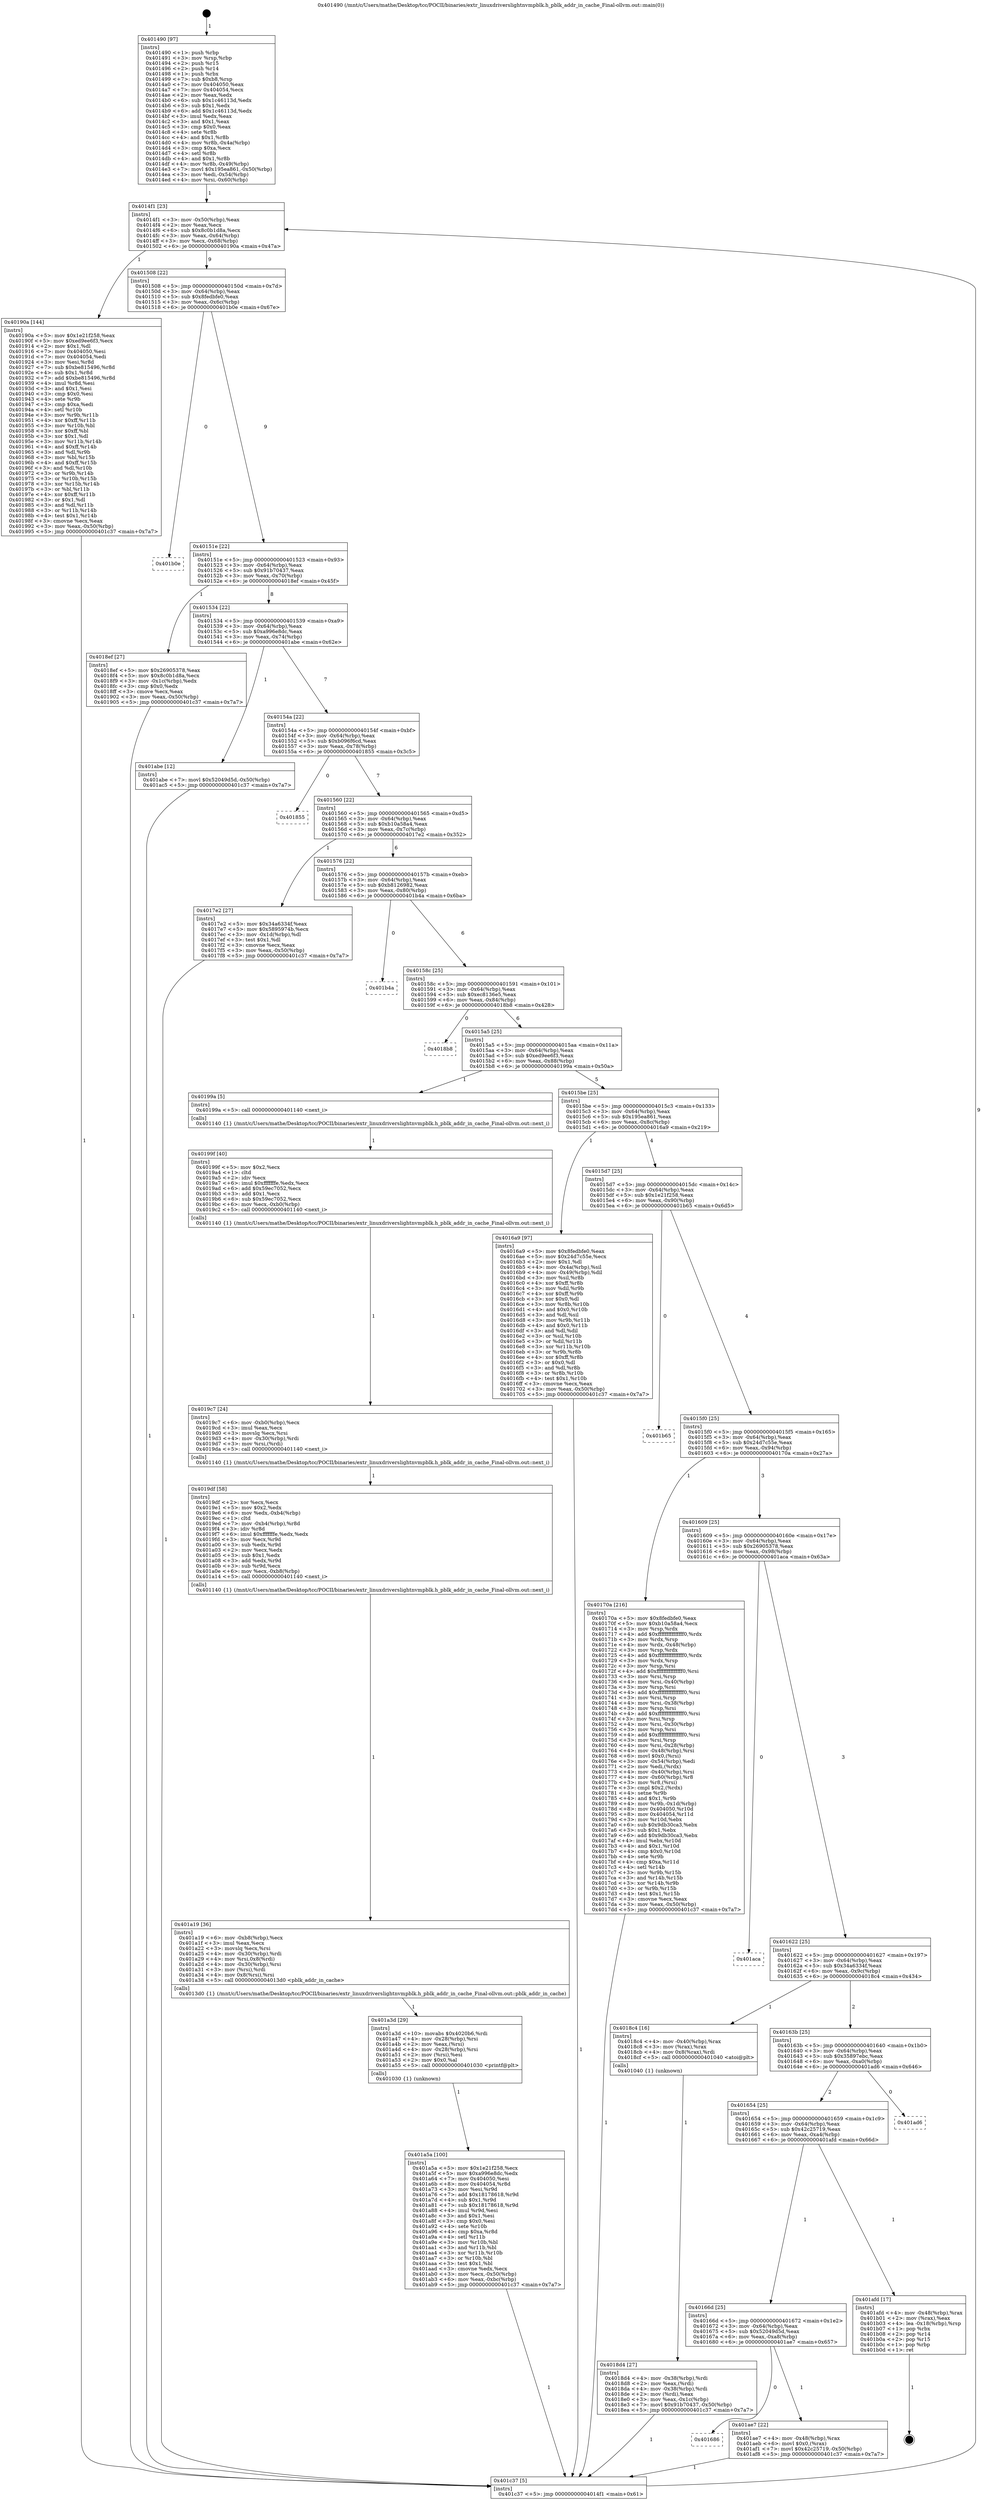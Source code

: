 digraph "0x401490" {
  label = "0x401490 (/mnt/c/Users/mathe/Desktop/tcc/POCII/binaries/extr_linuxdriverslightnvmpblk.h_pblk_addr_in_cache_Final-ollvm.out::main(0))"
  labelloc = "t"
  node[shape=record]

  Entry [label="",width=0.3,height=0.3,shape=circle,fillcolor=black,style=filled]
  "0x4014f1" [label="{
     0x4014f1 [23]\l
     | [instrs]\l
     &nbsp;&nbsp;0x4014f1 \<+3\>: mov -0x50(%rbp),%eax\l
     &nbsp;&nbsp;0x4014f4 \<+2\>: mov %eax,%ecx\l
     &nbsp;&nbsp;0x4014f6 \<+6\>: sub $0x8c0b1d8a,%ecx\l
     &nbsp;&nbsp;0x4014fc \<+3\>: mov %eax,-0x64(%rbp)\l
     &nbsp;&nbsp;0x4014ff \<+3\>: mov %ecx,-0x68(%rbp)\l
     &nbsp;&nbsp;0x401502 \<+6\>: je 000000000040190a \<main+0x47a\>\l
  }"]
  "0x40190a" [label="{
     0x40190a [144]\l
     | [instrs]\l
     &nbsp;&nbsp;0x40190a \<+5\>: mov $0x1e21f258,%eax\l
     &nbsp;&nbsp;0x40190f \<+5\>: mov $0xed9ee6f3,%ecx\l
     &nbsp;&nbsp;0x401914 \<+2\>: mov $0x1,%dl\l
     &nbsp;&nbsp;0x401916 \<+7\>: mov 0x404050,%esi\l
     &nbsp;&nbsp;0x40191d \<+7\>: mov 0x404054,%edi\l
     &nbsp;&nbsp;0x401924 \<+3\>: mov %esi,%r8d\l
     &nbsp;&nbsp;0x401927 \<+7\>: sub $0xbe815496,%r8d\l
     &nbsp;&nbsp;0x40192e \<+4\>: sub $0x1,%r8d\l
     &nbsp;&nbsp;0x401932 \<+7\>: add $0xbe815496,%r8d\l
     &nbsp;&nbsp;0x401939 \<+4\>: imul %r8d,%esi\l
     &nbsp;&nbsp;0x40193d \<+3\>: and $0x1,%esi\l
     &nbsp;&nbsp;0x401940 \<+3\>: cmp $0x0,%esi\l
     &nbsp;&nbsp;0x401943 \<+4\>: sete %r9b\l
     &nbsp;&nbsp;0x401947 \<+3\>: cmp $0xa,%edi\l
     &nbsp;&nbsp;0x40194a \<+4\>: setl %r10b\l
     &nbsp;&nbsp;0x40194e \<+3\>: mov %r9b,%r11b\l
     &nbsp;&nbsp;0x401951 \<+4\>: xor $0xff,%r11b\l
     &nbsp;&nbsp;0x401955 \<+3\>: mov %r10b,%bl\l
     &nbsp;&nbsp;0x401958 \<+3\>: xor $0xff,%bl\l
     &nbsp;&nbsp;0x40195b \<+3\>: xor $0x1,%dl\l
     &nbsp;&nbsp;0x40195e \<+3\>: mov %r11b,%r14b\l
     &nbsp;&nbsp;0x401961 \<+4\>: and $0xff,%r14b\l
     &nbsp;&nbsp;0x401965 \<+3\>: and %dl,%r9b\l
     &nbsp;&nbsp;0x401968 \<+3\>: mov %bl,%r15b\l
     &nbsp;&nbsp;0x40196b \<+4\>: and $0xff,%r15b\l
     &nbsp;&nbsp;0x40196f \<+3\>: and %dl,%r10b\l
     &nbsp;&nbsp;0x401972 \<+3\>: or %r9b,%r14b\l
     &nbsp;&nbsp;0x401975 \<+3\>: or %r10b,%r15b\l
     &nbsp;&nbsp;0x401978 \<+3\>: xor %r15b,%r14b\l
     &nbsp;&nbsp;0x40197b \<+3\>: or %bl,%r11b\l
     &nbsp;&nbsp;0x40197e \<+4\>: xor $0xff,%r11b\l
     &nbsp;&nbsp;0x401982 \<+3\>: or $0x1,%dl\l
     &nbsp;&nbsp;0x401985 \<+3\>: and %dl,%r11b\l
     &nbsp;&nbsp;0x401988 \<+3\>: or %r11b,%r14b\l
     &nbsp;&nbsp;0x40198b \<+4\>: test $0x1,%r14b\l
     &nbsp;&nbsp;0x40198f \<+3\>: cmovne %ecx,%eax\l
     &nbsp;&nbsp;0x401992 \<+3\>: mov %eax,-0x50(%rbp)\l
     &nbsp;&nbsp;0x401995 \<+5\>: jmp 0000000000401c37 \<main+0x7a7\>\l
  }"]
  "0x401508" [label="{
     0x401508 [22]\l
     | [instrs]\l
     &nbsp;&nbsp;0x401508 \<+5\>: jmp 000000000040150d \<main+0x7d\>\l
     &nbsp;&nbsp;0x40150d \<+3\>: mov -0x64(%rbp),%eax\l
     &nbsp;&nbsp;0x401510 \<+5\>: sub $0x8fedbfe0,%eax\l
     &nbsp;&nbsp;0x401515 \<+3\>: mov %eax,-0x6c(%rbp)\l
     &nbsp;&nbsp;0x401518 \<+6\>: je 0000000000401b0e \<main+0x67e\>\l
  }"]
  Exit [label="",width=0.3,height=0.3,shape=circle,fillcolor=black,style=filled,peripheries=2]
  "0x401b0e" [label="{
     0x401b0e\l
  }", style=dashed]
  "0x40151e" [label="{
     0x40151e [22]\l
     | [instrs]\l
     &nbsp;&nbsp;0x40151e \<+5\>: jmp 0000000000401523 \<main+0x93\>\l
     &nbsp;&nbsp;0x401523 \<+3\>: mov -0x64(%rbp),%eax\l
     &nbsp;&nbsp;0x401526 \<+5\>: sub $0x91b70437,%eax\l
     &nbsp;&nbsp;0x40152b \<+3\>: mov %eax,-0x70(%rbp)\l
     &nbsp;&nbsp;0x40152e \<+6\>: je 00000000004018ef \<main+0x45f\>\l
  }"]
  "0x401686" [label="{
     0x401686\l
  }", style=dashed]
  "0x4018ef" [label="{
     0x4018ef [27]\l
     | [instrs]\l
     &nbsp;&nbsp;0x4018ef \<+5\>: mov $0x26905378,%eax\l
     &nbsp;&nbsp;0x4018f4 \<+5\>: mov $0x8c0b1d8a,%ecx\l
     &nbsp;&nbsp;0x4018f9 \<+3\>: mov -0x1c(%rbp),%edx\l
     &nbsp;&nbsp;0x4018fc \<+3\>: cmp $0x0,%edx\l
     &nbsp;&nbsp;0x4018ff \<+3\>: cmove %ecx,%eax\l
     &nbsp;&nbsp;0x401902 \<+3\>: mov %eax,-0x50(%rbp)\l
     &nbsp;&nbsp;0x401905 \<+5\>: jmp 0000000000401c37 \<main+0x7a7\>\l
  }"]
  "0x401534" [label="{
     0x401534 [22]\l
     | [instrs]\l
     &nbsp;&nbsp;0x401534 \<+5\>: jmp 0000000000401539 \<main+0xa9\>\l
     &nbsp;&nbsp;0x401539 \<+3\>: mov -0x64(%rbp),%eax\l
     &nbsp;&nbsp;0x40153c \<+5\>: sub $0xa996e8dc,%eax\l
     &nbsp;&nbsp;0x401541 \<+3\>: mov %eax,-0x74(%rbp)\l
     &nbsp;&nbsp;0x401544 \<+6\>: je 0000000000401abe \<main+0x62e\>\l
  }"]
  "0x401ae7" [label="{
     0x401ae7 [22]\l
     | [instrs]\l
     &nbsp;&nbsp;0x401ae7 \<+4\>: mov -0x48(%rbp),%rax\l
     &nbsp;&nbsp;0x401aeb \<+6\>: movl $0x0,(%rax)\l
     &nbsp;&nbsp;0x401af1 \<+7\>: movl $0x42c25719,-0x50(%rbp)\l
     &nbsp;&nbsp;0x401af8 \<+5\>: jmp 0000000000401c37 \<main+0x7a7\>\l
  }"]
  "0x401abe" [label="{
     0x401abe [12]\l
     | [instrs]\l
     &nbsp;&nbsp;0x401abe \<+7\>: movl $0x52049d5d,-0x50(%rbp)\l
     &nbsp;&nbsp;0x401ac5 \<+5\>: jmp 0000000000401c37 \<main+0x7a7\>\l
  }"]
  "0x40154a" [label="{
     0x40154a [22]\l
     | [instrs]\l
     &nbsp;&nbsp;0x40154a \<+5\>: jmp 000000000040154f \<main+0xbf\>\l
     &nbsp;&nbsp;0x40154f \<+3\>: mov -0x64(%rbp),%eax\l
     &nbsp;&nbsp;0x401552 \<+5\>: sub $0xb096f6cd,%eax\l
     &nbsp;&nbsp;0x401557 \<+3\>: mov %eax,-0x78(%rbp)\l
     &nbsp;&nbsp;0x40155a \<+6\>: je 0000000000401855 \<main+0x3c5\>\l
  }"]
  "0x40166d" [label="{
     0x40166d [25]\l
     | [instrs]\l
     &nbsp;&nbsp;0x40166d \<+5\>: jmp 0000000000401672 \<main+0x1e2\>\l
     &nbsp;&nbsp;0x401672 \<+3\>: mov -0x64(%rbp),%eax\l
     &nbsp;&nbsp;0x401675 \<+5\>: sub $0x52049d5d,%eax\l
     &nbsp;&nbsp;0x40167a \<+6\>: mov %eax,-0xa8(%rbp)\l
     &nbsp;&nbsp;0x401680 \<+6\>: je 0000000000401ae7 \<main+0x657\>\l
  }"]
  "0x401855" [label="{
     0x401855\l
  }", style=dashed]
  "0x401560" [label="{
     0x401560 [22]\l
     | [instrs]\l
     &nbsp;&nbsp;0x401560 \<+5\>: jmp 0000000000401565 \<main+0xd5\>\l
     &nbsp;&nbsp;0x401565 \<+3\>: mov -0x64(%rbp),%eax\l
     &nbsp;&nbsp;0x401568 \<+5\>: sub $0xb10a58a4,%eax\l
     &nbsp;&nbsp;0x40156d \<+3\>: mov %eax,-0x7c(%rbp)\l
     &nbsp;&nbsp;0x401570 \<+6\>: je 00000000004017e2 \<main+0x352\>\l
  }"]
  "0x401afd" [label="{
     0x401afd [17]\l
     | [instrs]\l
     &nbsp;&nbsp;0x401afd \<+4\>: mov -0x48(%rbp),%rax\l
     &nbsp;&nbsp;0x401b01 \<+2\>: mov (%rax),%eax\l
     &nbsp;&nbsp;0x401b03 \<+4\>: lea -0x18(%rbp),%rsp\l
     &nbsp;&nbsp;0x401b07 \<+1\>: pop %rbx\l
     &nbsp;&nbsp;0x401b08 \<+2\>: pop %r14\l
     &nbsp;&nbsp;0x401b0a \<+2\>: pop %r15\l
     &nbsp;&nbsp;0x401b0c \<+1\>: pop %rbp\l
     &nbsp;&nbsp;0x401b0d \<+1\>: ret\l
  }"]
  "0x4017e2" [label="{
     0x4017e2 [27]\l
     | [instrs]\l
     &nbsp;&nbsp;0x4017e2 \<+5\>: mov $0x34a6334f,%eax\l
     &nbsp;&nbsp;0x4017e7 \<+5\>: mov $0x5895974b,%ecx\l
     &nbsp;&nbsp;0x4017ec \<+3\>: mov -0x1d(%rbp),%dl\l
     &nbsp;&nbsp;0x4017ef \<+3\>: test $0x1,%dl\l
     &nbsp;&nbsp;0x4017f2 \<+3\>: cmovne %ecx,%eax\l
     &nbsp;&nbsp;0x4017f5 \<+3\>: mov %eax,-0x50(%rbp)\l
     &nbsp;&nbsp;0x4017f8 \<+5\>: jmp 0000000000401c37 \<main+0x7a7\>\l
  }"]
  "0x401576" [label="{
     0x401576 [22]\l
     | [instrs]\l
     &nbsp;&nbsp;0x401576 \<+5\>: jmp 000000000040157b \<main+0xeb\>\l
     &nbsp;&nbsp;0x40157b \<+3\>: mov -0x64(%rbp),%eax\l
     &nbsp;&nbsp;0x40157e \<+5\>: sub $0xb8126982,%eax\l
     &nbsp;&nbsp;0x401583 \<+3\>: mov %eax,-0x80(%rbp)\l
     &nbsp;&nbsp;0x401586 \<+6\>: je 0000000000401b4a \<main+0x6ba\>\l
  }"]
  "0x401654" [label="{
     0x401654 [25]\l
     | [instrs]\l
     &nbsp;&nbsp;0x401654 \<+5\>: jmp 0000000000401659 \<main+0x1c9\>\l
     &nbsp;&nbsp;0x401659 \<+3\>: mov -0x64(%rbp),%eax\l
     &nbsp;&nbsp;0x40165c \<+5\>: sub $0x42c25719,%eax\l
     &nbsp;&nbsp;0x401661 \<+6\>: mov %eax,-0xa4(%rbp)\l
     &nbsp;&nbsp;0x401667 \<+6\>: je 0000000000401afd \<main+0x66d\>\l
  }"]
  "0x401b4a" [label="{
     0x401b4a\l
  }", style=dashed]
  "0x40158c" [label="{
     0x40158c [25]\l
     | [instrs]\l
     &nbsp;&nbsp;0x40158c \<+5\>: jmp 0000000000401591 \<main+0x101\>\l
     &nbsp;&nbsp;0x401591 \<+3\>: mov -0x64(%rbp),%eax\l
     &nbsp;&nbsp;0x401594 \<+5\>: sub $0xec8136e5,%eax\l
     &nbsp;&nbsp;0x401599 \<+6\>: mov %eax,-0x84(%rbp)\l
     &nbsp;&nbsp;0x40159f \<+6\>: je 00000000004018b8 \<main+0x428\>\l
  }"]
  "0x401ad6" [label="{
     0x401ad6\l
  }", style=dashed]
  "0x4018b8" [label="{
     0x4018b8\l
  }", style=dashed]
  "0x4015a5" [label="{
     0x4015a5 [25]\l
     | [instrs]\l
     &nbsp;&nbsp;0x4015a5 \<+5\>: jmp 00000000004015aa \<main+0x11a\>\l
     &nbsp;&nbsp;0x4015aa \<+3\>: mov -0x64(%rbp),%eax\l
     &nbsp;&nbsp;0x4015ad \<+5\>: sub $0xed9ee6f3,%eax\l
     &nbsp;&nbsp;0x4015b2 \<+6\>: mov %eax,-0x88(%rbp)\l
     &nbsp;&nbsp;0x4015b8 \<+6\>: je 000000000040199a \<main+0x50a\>\l
  }"]
  "0x401a5a" [label="{
     0x401a5a [100]\l
     | [instrs]\l
     &nbsp;&nbsp;0x401a5a \<+5\>: mov $0x1e21f258,%ecx\l
     &nbsp;&nbsp;0x401a5f \<+5\>: mov $0xa996e8dc,%edx\l
     &nbsp;&nbsp;0x401a64 \<+7\>: mov 0x404050,%esi\l
     &nbsp;&nbsp;0x401a6b \<+8\>: mov 0x404054,%r8d\l
     &nbsp;&nbsp;0x401a73 \<+3\>: mov %esi,%r9d\l
     &nbsp;&nbsp;0x401a76 \<+7\>: add $0x18178618,%r9d\l
     &nbsp;&nbsp;0x401a7d \<+4\>: sub $0x1,%r9d\l
     &nbsp;&nbsp;0x401a81 \<+7\>: sub $0x18178618,%r9d\l
     &nbsp;&nbsp;0x401a88 \<+4\>: imul %r9d,%esi\l
     &nbsp;&nbsp;0x401a8c \<+3\>: and $0x1,%esi\l
     &nbsp;&nbsp;0x401a8f \<+3\>: cmp $0x0,%esi\l
     &nbsp;&nbsp;0x401a92 \<+4\>: sete %r10b\l
     &nbsp;&nbsp;0x401a96 \<+4\>: cmp $0xa,%r8d\l
     &nbsp;&nbsp;0x401a9a \<+4\>: setl %r11b\l
     &nbsp;&nbsp;0x401a9e \<+3\>: mov %r10b,%bl\l
     &nbsp;&nbsp;0x401aa1 \<+3\>: and %r11b,%bl\l
     &nbsp;&nbsp;0x401aa4 \<+3\>: xor %r11b,%r10b\l
     &nbsp;&nbsp;0x401aa7 \<+3\>: or %r10b,%bl\l
     &nbsp;&nbsp;0x401aaa \<+3\>: test $0x1,%bl\l
     &nbsp;&nbsp;0x401aad \<+3\>: cmovne %edx,%ecx\l
     &nbsp;&nbsp;0x401ab0 \<+3\>: mov %ecx,-0x50(%rbp)\l
     &nbsp;&nbsp;0x401ab3 \<+6\>: mov %eax,-0xbc(%rbp)\l
     &nbsp;&nbsp;0x401ab9 \<+5\>: jmp 0000000000401c37 \<main+0x7a7\>\l
  }"]
  "0x40199a" [label="{
     0x40199a [5]\l
     | [instrs]\l
     &nbsp;&nbsp;0x40199a \<+5\>: call 0000000000401140 \<next_i\>\l
     | [calls]\l
     &nbsp;&nbsp;0x401140 \{1\} (/mnt/c/Users/mathe/Desktop/tcc/POCII/binaries/extr_linuxdriverslightnvmpblk.h_pblk_addr_in_cache_Final-ollvm.out::next_i)\l
  }"]
  "0x4015be" [label="{
     0x4015be [25]\l
     | [instrs]\l
     &nbsp;&nbsp;0x4015be \<+5\>: jmp 00000000004015c3 \<main+0x133\>\l
     &nbsp;&nbsp;0x4015c3 \<+3\>: mov -0x64(%rbp),%eax\l
     &nbsp;&nbsp;0x4015c6 \<+5\>: sub $0x195ea861,%eax\l
     &nbsp;&nbsp;0x4015cb \<+6\>: mov %eax,-0x8c(%rbp)\l
     &nbsp;&nbsp;0x4015d1 \<+6\>: je 00000000004016a9 \<main+0x219\>\l
  }"]
  "0x401a3d" [label="{
     0x401a3d [29]\l
     | [instrs]\l
     &nbsp;&nbsp;0x401a3d \<+10\>: movabs $0x4020b6,%rdi\l
     &nbsp;&nbsp;0x401a47 \<+4\>: mov -0x28(%rbp),%rsi\l
     &nbsp;&nbsp;0x401a4b \<+2\>: mov %eax,(%rsi)\l
     &nbsp;&nbsp;0x401a4d \<+4\>: mov -0x28(%rbp),%rsi\l
     &nbsp;&nbsp;0x401a51 \<+2\>: mov (%rsi),%esi\l
     &nbsp;&nbsp;0x401a53 \<+2\>: mov $0x0,%al\l
     &nbsp;&nbsp;0x401a55 \<+5\>: call 0000000000401030 \<printf@plt\>\l
     | [calls]\l
     &nbsp;&nbsp;0x401030 \{1\} (unknown)\l
  }"]
  "0x4016a9" [label="{
     0x4016a9 [97]\l
     | [instrs]\l
     &nbsp;&nbsp;0x4016a9 \<+5\>: mov $0x8fedbfe0,%eax\l
     &nbsp;&nbsp;0x4016ae \<+5\>: mov $0x24d7c55e,%ecx\l
     &nbsp;&nbsp;0x4016b3 \<+2\>: mov $0x1,%dl\l
     &nbsp;&nbsp;0x4016b5 \<+4\>: mov -0x4a(%rbp),%sil\l
     &nbsp;&nbsp;0x4016b9 \<+4\>: mov -0x49(%rbp),%dil\l
     &nbsp;&nbsp;0x4016bd \<+3\>: mov %sil,%r8b\l
     &nbsp;&nbsp;0x4016c0 \<+4\>: xor $0xff,%r8b\l
     &nbsp;&nbsp;0x4016c4 \<+3\>: mov %dil,%r9b\l
     &nbsp;&nbsp;0x4016c7 \<+4\>: xor $0xff,%r9b\l
     &nbsp;&nbsp;0x4016cb \<+3\>: xor $0x0,%dl\l
     &nbsp;&nbsp;0x4016ce \<+3\>: mov %r8b,%r10b\l
     &nbsp;&nbsp;0x4016d1 \<+4\>: and $0x0,%r10b\l
     &nbsp;&nbsp;0x4016d5 \<+3\>: and %dl,%sil\l
     &nbsp;&nbsp;0x4016d8 \<+3\>: mov %r9b,%r11b\l
     &nbsp;&nbsp;0x4016db \<+4\>: and $0x0,%r11b\l
     &nbsp;&nbsp;0x4016df \<+3\>: and %dl,%dil\l
     &nbsp;&nbsp;0x4016e2 \<+3\>: or %sil,%r10b\l
     &nbsp;&nbsp;0x4016e5 \<+3\>: or %dil,%r11b\l
     &nbsp;&nbsp;0x4016e8 \<+3\>: xor %r11b,%r10b\l
     &nbsp;&nbsp;0x4016eb \<+3\>: or %r9b,%r8b\l
     &nbsp;&nbsp;0x4016ee \<+4\>: xor $0xff,%r8b\l
     &nbsp;&nbsp;0x4016f2 \<+3\>: or $0x0,%dl\l
     &nbsp;&nbsp;0x4016f5 \<+3\>: and %dl,%r8b\l
     &nbsp;&nbsp;0x4016f8 \<+3\>: or %r8b,%r10b\l
     &nbsp;&nbsp;0x4016fb \<+4\>: test $0x1,%r10b\l
     &nbsp;&nbsp;0x4016ff \<+3\>: cmovne %ecx,%eax\l
     &nbsp;&nbsp;0x401702 \<+3\>: mov %eax,-0x50(%rbp)\l
     &nbsp;&nbsp;0x401705 \<+5\>: jmp 0000000000401c37 \<main+0x7a7\>\l
  }"]
  "0x4015d7" [label="{
     0x4015d7 [25]\l
     | [instrs]\l
     &nbsp;&nbsp;0x4015d7 \<+5\>: jmp 00000000004015dc \<main+0x14c\>\l
     &nbsp;&nbsp;0x4015dc \<+3\>: mov -0x64(%rbp),%eax\l
     &nbsp;&nbsp;0x4015df \<+5\>: sub $0x1e21f258,%eax\l
     &nbsp;&nbsp;0x4015e4 \<+6\>: mov %eax,-0x90(%rbp)\l
     &nbsp;&nbsp;0x4015ea \<+6\>: je 0000000000401b65 \<main+0x6d5\>\l
  }"]
  "0x401c37" [label="{
     0x401c37 [5]\l
     | [instrs]\l
     &nbsp;&nbsp;0x401c37 \<+5\>: jmp 00000000004014f1 \<main+0x61\>\l
  }"]
  "0x401490" [label="{
     0x401490 [97]\l
     | [instrs]\l
     &nbsp;&nbsp;0x401490 \<+1\>: push %rbp\l
     &nbsp;&nbsp;0x401491 \<+3\>: mov %rsp,%rbp\l
     &nbsp;&nbsp;0x401494 \<+2\>: push %r15\l
     &nbsp;&nbsp;0x401496 \<+2\>: push %r14\l
     &nbsp;&nbsp;0x401498 \<+1\>: push %rbx\l
     &nbsp;&nbsp;0x401499 \<+7\>: sub $0xb8,%rsp\l
     &nbsp;&nbsp;0x4014a0 \<+7\>: mov 0x404050,%eax\l
     &nbsp;&nbsp;0x4014a7 \<+7\>: mov 0x404054,%ecx\l
     &nbsp;&nbsp;0x4014ae \<+2\>: mov %eax,%edx\l
     &nbsp;&nbsp;0x4014b0 \<+6\>: sub $0x1c46113d,%edx\l
     &nbsp;&nbsp;0x4014b6 \<+3\>: sub $0x1,%edx\l
     &nbsp;&nbsp;0x4014b9 \<+6\>: add $0x1c46113d,%edx\l
     &nbsp;&nbsp;0x4014bf \<+3\>: imul %edx,%eax\l
     &nbsp;&nbsp;0x4014c2 \<+3\>: and $0x1,%eax\l
     &nbsp;&nbsp;0x4014c5 \<+3\>: cmp $0x0,%eax\l
     &nbsp;&nbsp;0x4014c8 \<+4\>: sete %r8b\l
     &nbsp;&nbsp;0x4014cc \<+4\>: and $0x1,%r8b\l
     &nbsp;&nbsp;0x4014d0 \<+4\>: mov %r8b,-0x4a(%rbp)\l
     &nbsp;&nbsp;0x4014d4 \<+3\>: cmp $0xa,%ecx\l
     &nbsp;&nbsp;0x4014d7 \<+4\>: setl %r8b\l
     &nbsp;&nbsp;0x4014db \<+4\>: and $0x1,%r8b\l
     &nbsp;&nbsp;0x4014df \<+4\>: mov %r8b,-0x49(%rbp)\l
     &nbsp;&nbsp;0x4014e3 \<+7\>: movl $0x195ea861,-0x50(%rbp)\l
     &nbsp;&nbsp;0x4014ea \<+3\>: mov %edi,-0x54(%rbp)\l
     &nbsp;&nbsp;0x4014ed \<+4\>: mov %rsi,-0x60(%rbp)\l
  }"]
  "0x401a19" [label="{
     0x401a19 [36]\l
     | [instrs]\l
     &nbsp;&nbsp;0x401a19 \<+6\>: mov -0xb8(%rbp),%ecx\l
     &nbsp;&nbsp;0x401a1f \<+3\>: imul %eax,%ecx\l
     &nbsp;&nbsp;0x401a22 \<+3\>: movslq %ecx,%rsi\l
     &nbsp;&nbsp;0x401a25 \<+4\>: mov -0x30(%rbp),%rdi\l
     &nbsp;&nbsp;0x401a29 \<+4\>: mov %rsi,0x8(%rdi)\l
     &nbsp;&nbsp;0x401a2d \<+4\>: mov -0x30(%rbp),%rsi\l
     &nbsp;&nbsp;0x401a31 \<+3\>: mov (%rsi),%rdi\l
     &nbsp;&nbsp;0x401a34 \<+4\>: mov 0x8(%rsi),%rsi\l
     &nbsp;&nbsp;0x401a38 \<+5\>: call 00000000004013d0 \<pblk_addr_in_cache\>\l
     | [calls]\l
     &nbsp;&nbsp;0x4013d0 \{1\} (/mnt/c/Users/mathe/Desktop/tcc/POCII/binaries/extr_linuxdriverslightnvmpblk.h_pblk_addr_in_cache_Final-ollvm.out::pblk_addr_in_cache)\l
  }"]
  "0x401b65" [label="{
     0x401b65\l
  }", style=dashed]
  "0x4015f0" [label="{
     0x4015f0 [25]\l
     | [instrs]\l
     &nbsp;&nbsp;0x4015f0 \<+5\>: jmp 00000000004015f5 \<main+0x165\>\l
     &nbsp;&nbsp;0x4015f5 \<+3\>: mov -0x64(%rbp),%eax\l
     &nbsp;&nbsp;0x4015f8 \<+5\>: sub $0x24d7c55e,%eax\l
     &nbsp;&nbsp;0x4015fd \<+6\>: mov %eax,-0x94(%rbp)\l
     &nbsp;&nbsp;0x401603 \<+6\>: je 000000000040170a \<main+0x27a\>\l
  }"]
  "0x4019df" [label="{
     0x4019df [58]\l
     | [instrs]\l
     &nbsp;&nbsp;0x4019df \<+2\>: xor %ecx,%ecx\l
     &nbsp;&nbsp;0x4019e1 \<+5\>: mov $0x2,%edx\l
     &nbsp;&nbsp;0x4019e6 \<+6\>: mov %edx,-0xb4(%rbp)\l
     &nbsp;&nbsp;0x4019ec \<+1\>: cltd\l
     &nbsp;&nbsp;0x4019ed \<+7\>: mov -0xb4(%rbp),%r8d\l
     &nbsp;&nbsp;0x4019f4 \<+3\>: idiv %r8d\l
     &nbsp;&nbsp;0x4019f7 \<+6\>: imul $0xfffffffe,%edx,%edx\l
     &nbsp;&nbsp;0x4019fd \<+3\>: mov %ecx,%r9d\l
     &nbsp;&nbsp;0x401a00 \<+3\>: sub %edx,%r9d\l
     &nbsp;&nbsp;0x401a03 \<+2\>: mov %ecx,%edx\l
     &nbsp;&nbsp;0x401a05 \<+3\>: sub $0x1,%edx\l
     &nbsp;&nbsp;0x401a08 \<+3\>: add %edx,%r9d\l
     &nbsp;&nbsp;0x401a0b \<+3\>: sub %r9d,%ecx\l
     &nbsp;&nbsp;0x401a0e \<+6\>: mov %ecx,-0xb8(%rbp)\l
     &nbsp;&nbsp;0x401a14 \<+5\>: call 0000000000401140 \<next_i\>\l
     | [calls]\l
     &nbsp;&nbsp;0x401140 \{1\} (/mnt/c/Users/mathe/Desktop/tcc/POCII/binaries/extr_linuxdriverslightnvmpblk.h_pblk_addr_in_cache_Final-ollvm.out::next_i)\l
  }"]
  "0x40170a" [label="{
     0x40170a [216]\l
     | [instrs]\l
     &nbsp;&nbsp;0x40170a \<+5\>: mov $0x8fedbfe0,%eax\l
     &nbsp;&nbsp;0x40170f \<+5\>: mov $0xb10a58a4,%ecx\l
     &nbsp;&nbsp;0x401714 \<+3\>: mov %rsp,%rdx\l
     &nbsp;&nbsp;0x401717 \<+4\>: add $0xfffffffffffffff0,%rdx\l
     &nbsp;&nbsp;0x40171b \<+3\>: mov %rdx,%rsp\l
     &nbsp;&nbsp;0x40171e \<+4\>: mov %rdx,-0x48(%rbp)\l
     &nbsp;&nbsp;0x401722 \<+3\>: mov %rsp,%rdx\l
     &nbsp;&nbsp;0x401725 \<+4\>: add $0xfffffffffffffff0,%rdx\l
     &nbsp;&nbsp;0x401729 \<+3\>: mov %rdx,%rsp\l
     &nbsp;&nbsp;0x40172c \<+3\>: mov %rsp,%rsi\l
     &nbsp;&nbsp;0x40172f \<+4\>: add $0xfffffffffffffff0,%rsi\l
     &nbsp;&nbsp;0x401733 \<+3\>: mov %rsi,%rsp\l
     &nbsp;&nbsp;0x401736 \<+4\>: mov %rsi,-0x40(%rbp)\l
     &nbsp;&nbsp;0x40173a \<+3\>: mov %rsp,%rsi\l
     &nbsp;&nbsp;0x40173d \<+4\>: add $0xfffffffffffffff0,%rsi\l
     &nbsp;&nbsp;0x401741 \<+3\>: mov %rsi,%rsp\l
     &nbsp;&nbsp;0x401744 \<+4\>: mov %rsi,-0x38(%rbp)\l
     &nbsp;&nbsp;0x401748 \<+3\>: mov %rsp,%rsi\l
     &nbsp;&nbsp;0x40174b \<+4\>: add $0xfffffffffffffff0,%rsi\l
     &nbsp;&nbsp;0x40174f \<+3\>: mov %rsi,%rsp\l
     &nbsp;&nbsp;0x401752 \<+4\>: mov %rsi,-0x30(%rbp)\l
     &nbsp;&nbsp;0x401756 \<+3\>: mov %rsp,%rsi\l
     &nbsp;&nbsp;0x401759 \<+4\>: add $0xfffffffffffffff0,%rsi\l
     &nbsp;&nbsp;0x40175d \<+3\>: mov %rsi,%rsp\l
     &nbsp;&nbsp;0x401760 \<+4\>: mov %rsi,-0x28(%rbp)\l
     &nbsp;&nbsp;0x401764 \<+4\>: mov -0x48(%rbp),%rsi\l
     &nbsp;&nbsp;0x401768 \<+6\>: movl $0x0,(%rsi)\l
     &nbsp;&nbsp;0x40176e \<+3\>: mov -0x54(%rbp),%edi\l
     &nbsp;&nbsp;0x401771 \<+2\>: mov %edi,(%rdx)\l
     &nbsp;&nbsp;0x401773 \<+4\>: mov -0x40(%rbp),%rsi\l
     &nbsp;&nbsp;0x401777 \<+4\>: mov -0x60(%rbp),%r8\l
     &nbsp;&nbsp;0x40177b \<+3\>: mov %r8,(%rsi)\l
     &nbsp;&nbsp;0x40177e \<+3\>: cmpl $0x2,(%rdx)\l
     &nbsp;&nbsp;0x401781 \<+4\>: setne %r9b\l
     &nbsp;&nbsp;0x401785 \<+4\>: and $0x1,%r9b\l
     &nbsp;&nbsp;0x401789 \<+4\>: mov %r9b,-0x1d(%rbp)\l
     &nbsp;&nbsp;0x40178d \<+8\>: mov 0x404050,%r10d\l
     &nbsp;&nbsp;0x401795 \<+8\>: mov 0x404054,%r11d\l
     &nbsp;&nbsp;0x40179d \<+3\>: mov %r10d,%ebx\l
     &nbsp;&nbsp;0x4017a0 \<+6\>: sub $0x9db30ca3,%ebx\l
     &nbsp;&nbsp;0x4017a6 \<+3\>: sub $0x1,%ebx\l
     &nbsp;&nbsp;0x4017a9 \<+6\>: add $0x9db30ca3,%ebx\l
     &nbsp;&nbsp;0x4017af \<+4\>: imul %ebx,%r10d\l
     &nbsp;&nbsp;0x4017b3 \<+4\>: and $0x1,%r10d\l
     &nbsp;&nbsp;0x4017b7 \<+4\>: cmp $0x0,%r10d\l
     &nbsp;&nbsp;0x4017bb \<+4\>: sete %r9b\l
     &nbsp;&nbsp;0x4017bf \<+4\>: cmp $0xa,%r11d\l
     &nbsp;&nbsp;0x4017c3 \<+4\>: setl %r14b\l
     &nbsp;&nbsp;0x4017c7 \<+3\>: mov %r9b,%r15b\l
     &nbsp;&nbsp;0x4017ca \<+3\>: and %r14b,%r15b\l
     &nbsp;&nbsp;0x4017cd \<+3\>: xor %r14b,%r9b\l
     &nbsp;&nbsp;0x4017d0 \<+3\>: or %r9b,%r15b\l
     &nbsp;&nbsp;0x4017d3 \<+4\>: test $0x1,%r15b\l
     &nbsp;&nbsp;0x4017d7 \<+3\>: cmovne %ecx,%eax\l
     &nbsp;&nbsp;0x4017da \<+3\>: mov %eax,-0x50(%rbp)\l
     &nbsp;&nbsp;0x4017dd \<+5\>: jmp 0000000000401c37 \<main+0x7a7\>\l
  }"]
  "0x401609" [label="{
     0x401609 [25]\l
     | [instrs]\l
     &nbsp;&nbsp;0x401609 \<+5\>: jmp 000000000040160e \<main+0x17e\>\l
     &nbsp;&nbsp;0x40160e \<+3\>: mov -0x64(%rbp),%eax\l
     &nbsp;&nbsp;0x401611 \<+5\>: sub $0x26905378,%eax\l
     &nbsp;&nbsp;0x401616 \<+6\>: mov %eax,-0x98(%rbp)\l
     &nbsp;&nbsp;0x40161c \<+6\>: je 0000000000401aca \<main+0x63a\>\l
  }"]
  "0x4019c7" [label="{
     0x4019c7 [24]\l
     | [instrs]\l
     &nbsp;&nbsp;0x4019c7 \<+6\>: mov -0xb0(%rbp),%ecx\l
     &nbsp;&nbsp;0x4019cd \<+3\>: imul %eax,%ecx\l
     &nbsp;&nbsp;0x4019d0 \<+3\>: movslq %ecx,%rsi\l
     &nbsp;&nbsp;0x4019d3 \<+4\>: mov -0x30(%rbp),%rdi\l
     &nbsp;&nbsp;0x4019d7 \<+3\>: mov %rsi,(%rdi)\l
     &nbsp;&nbsp;0x4019da \<+5\>: call 0000000000401140 \<next_i\>\l
     | [calls]\l
     &nbsp;&nbsp;0x401140 \{1\} (/mnt/c/Users/mathe/Desktop/tcc/POCII/binaries/extr_linuxdriverslightnvmpblk.h_pblk_addr_in_cache_Final-ollvm.out::next_i)\l
  }"]
  "0x401aca" [label="{
     0x401aca\l
  }", style=dashed]
  "0x401622" [label="{
     0x401622 [25]\l
     | [instrs]\l
     &nbsp;&nbsp;0x401622 \<+5\>: jmp 0000000000401627 \<main+0x197\>\l
     &nbsp;&nbsp;0x401627 \<+3\>: mov -0x64(%rbp),%eax\l
     &nbsp;&nbsp;0x40162a \<+5\>: sub $0x34a6334f,%eax\l
     &nbsp;&nbsp;0x40162f \<+6\>: mov %eax,-0x9c(%rbp)\l
     &nbsp;&nbsp;0x401635 \<+6\>: je 00000000004018c4 \<main+0x434\>\l
  }"]
  "0x40199f" [label="{
     0x40199f [40]\l
     | [instrs]\l
     &nbsp;&nbsp;0x40199f \<+5\>: mov $0x2,%ecx\l
     &nbsp;&nbsp;0x4019a4 \<+1\>: cltd\l
     &nbsp;&nbsp;0x4019a5 \<+2\>: idiv %ecx\l
     &nbsp;&nbsp;0x4019a7 \<+6\>: imul $0xfffffffe,%edx,%ecx\l
     &nbsp;&nbsp;0x4019ad \<+6\>: add $0x59ec7052,%ecx\l
     &nbsp;&nbsp;0x4019b3 \<+3\>: add $0x1,%ecx\l
     &nbsp;&nbsp;0x4019b6 \<+6\>: sub $0x59ec7052,%ecx\l
     &nbsp;&nbsp;0x4019bc \<+6\>: mov %ecx,-0xb0(%rbp)\l
     &nbsp;&nbsp;0x4019c2 \<+5\>: call 0000000000401140 \<next_i\>\l
     | [calls]\l
     &nbsp;&nbsp;0x401140 \{1\} (/mnt/c/Users/mathe/Desktop/tcc/POCII/binaries/extr_linuxdriverslightnvmpblk.h_pblk_addr_in_cache_Final-ollvm.out::next_i)\l
  }"]
  "0x4018c4" [label="{
     0x4018c4 [16]\l
     | [instrs]\l
     &nbsp;&nbsp;0x4018c4 \<+4\>: mov -0x40(%rbp),%rax\l
     &nbsp;&nbsp;0x4018c8 \<+3\>: mov (%rax),%rax\l
     &nbsp;&nbsp;0x4018cb \<+4\>: mov 0x8(%rax),%rdi\l
     &nbsp;&nbsp;0x4018cf \<+5\>: call 0000000000401040 \<atoi@plt\>\l
     | [calls]\l
     &nbsp;&nbsp;0x401040 \{1\} (unknown)\l
  }"]
  "0x40163b" [label="{
     0x40163b [25]\l
     | [instrs]\l
     &nbsp;&nbsp;0x40163b \<+5\>: jmp 0000000000401640 \<main+0x1b0\>\l
     &nbsp;&nbsp;0x401640 \<+3\>: mov -0x64(%rbp),%eax\l
     &nbsp;&nbsp;0x401643 \<+5\>: sub $0x35897ebc,%eax\l
     &nbsp;&nbsp;0x401648 \<+6\>: mov %eax,-0xa0(%rbp)\l
     &nbsp;&nbsp;0x40164e \<+6\>: je 0000000000401ad6 \<main+0x646\>\l
  }"]
  "0x4018d4" [label="{
     0x4018d4 [27]\l
     | [instrs]\l
     &nbsp;&nbsp;0x4018d4 \<+4\>: mov -0x38(%rbp),%rdi\l
     &nbsp;&nbsp;0x4018d8 \<+2\>: mov %eax,(%rdi)\l
     &nbsp;&nbsp;0x4018da \<+4\>: mov -0x38(%rbp),%rdi\l
     &nbsp;&nbsp;0x4018de \<+2\>: mov (%rdi),%eax\l
     &nbsp;&nbsp;0x4018e0 \<+3\>: mov %eax,-0x1c(%rbp)\l
     &nbsp;&nbsp;0x4018e3 \<+7\>: movl $0x91b70437,-0x50(%rbp)\l
     &nbsp;&nbsp;0x4018ea \<+5\>: jmp 0000000000401c37 \<main+0x7a7\>\l
  }"]
  Entry -> "0x401490" [label=" 1"]
  "0x4014f1" -> "0x40190a" [label=" 1"]
  "0x4014f1" -> "0x401508" [label=" 9"]
  "0x401afd" -> Exit [label=" 1"]
  "0x401508" -> "0x401b0e" [label=" 0"]
  "0x401508" -> "0x40151e" [label=" 9"]
  "0x401ae7" -> "0x401c37" [label=" 1"]
  "0x40151e" -> "0x4018ef" [label=" 1"]
  "0x40151e" -> "0x401534" [label=" 8"]
  "0x40166d" -> "0x401686" [label=" 0"]
  "0x401534" -> "0x401abe" [label=" 1"]
  "0x401534" -> "0x40154a" [label=" 7"]
  "0x40166d" -> "0x401ae7" [label=" 1"]
  "0x40154a" -> "0x401855" [label=" 0"]
  "0x40154a" -> "0x401560" [label=" 7"]
  "0x401654" -> "0x40166d" [label=" 1"]
  "0x401560" -> "0x4017e2" [label=" 1"]
  "0x401560" -> "0x401576" [label=" 6"]
  "0x401654" -> "0x401afd" [label=" 1"]
  "0x401576" -> "0x401b4a" [label=" 0"]
  "0x401576" -> "0x40158c" [label=" 6"]
  "0x40163b" -> "0x401654" [label=" 2"]
  "0x40158c" -> "0x4018b8" [label=" 0"]
  "0x40158c" -> "0x4015a5" [label=" 6"]
  "0x40163b" -> "0x401ad6" [label=" 0"]
  "0x4015a5" -> "0x40199a" [label=" 1"]
  "0x4015a5" -> "0x4015be" [label=" 5"]
  "0x401abe" -> "0x401c37" [label=" 1"]
  "0x4015be" -> "0x4016a9" [label=" 1"]
  "0x4015be" -> "0x4015d7" [label=" 4"]
  "0x4016a9" -> "0x401c37" [label=" 1"]
  "0x401490" -> "0x4014f1" [label=" 1"]
  "0x401c37" -> "0x4014f1" [label=" 9"]
  "0x401a5a" -> "0x401c37" [label=" 1"]
  "0x4015d7" -> "0x401b65" [label=" 0"]
  "0x4015d7" -> "0x4015f0" [label=" 4"]
  "0x401a3d" -> "0x401a5a" [label=" 1"]
  "0x4015f0" -> "0x40170a" [label=" 1"]
  "0x4015f0" -> "0x401609" [label=" 3"]
  "0x40170a" -> "0x401c37" [label=" 1"]
  "0x4017e2" -> "0x401c37" [label=" 1"]
  "0x401a19" -> "0x401a3d" [label=" 1"]
  "0x401609" -> "0x401aca" [label=" 0"]
  "0x401609" -> "0x401622" [label=" 3"]
  "0x4019df" -> "0x401a19" [label=" 1"]
  "0x401622" -> "0x4018c4" [label=" 1"]
  "0x401622" -> "0x40163b" [label=" 2"]
  "0x4018c4" -> "0x4018d4" [label=" 1"]
  "0x4018d4" -> "0x401c37" [label=" 1"]
  "0x4018ef" -> "0x401c37" [label=" 1"]
  "0x40190a" -> "0x401c37" [label=" 1"]
  "0x40199a" -> "0x40199f" [label=" 1"]
  "0x40199f" -> "0x4019c7" [label=" 1"]
  "0x4019c7" -> "0x4019df" [label=" 1"]
}
